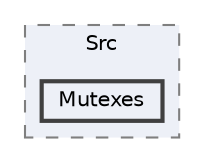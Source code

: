 digraph "Core/Src/Mutexes"
{
 // LATEX_PDF_SIZE
  bgcolor="transparent";
  edge [fontname=Helvetica,fontsize=10,labelfontname=Helvetica,labelfontsize=10];
  node [fontname=Helvetica,fontsize=10,shape=box,height=0.2,width=0.4];
  compound=true
  subgraph clusterdir_b596f468b52957496e4f78b80e029268 {
    graph [ bgcolor="#edf0f7", pencolor="grey50", label="Src", fontname=Helvetica,fontsize=10 style="filled,dashed", URL="dir_b596f468b52957496e4f78b80e029268.html",tooltip=""]
  dir_4c253238008aa500a8ec71b679f79a96 [label="Mutexes", fillcolor="#edf0f7", color="grey25", style="filled,bold", URL="dir_4c253238008aa500a8ec71b679f79a96.html",tooltip=""];
  }
}
